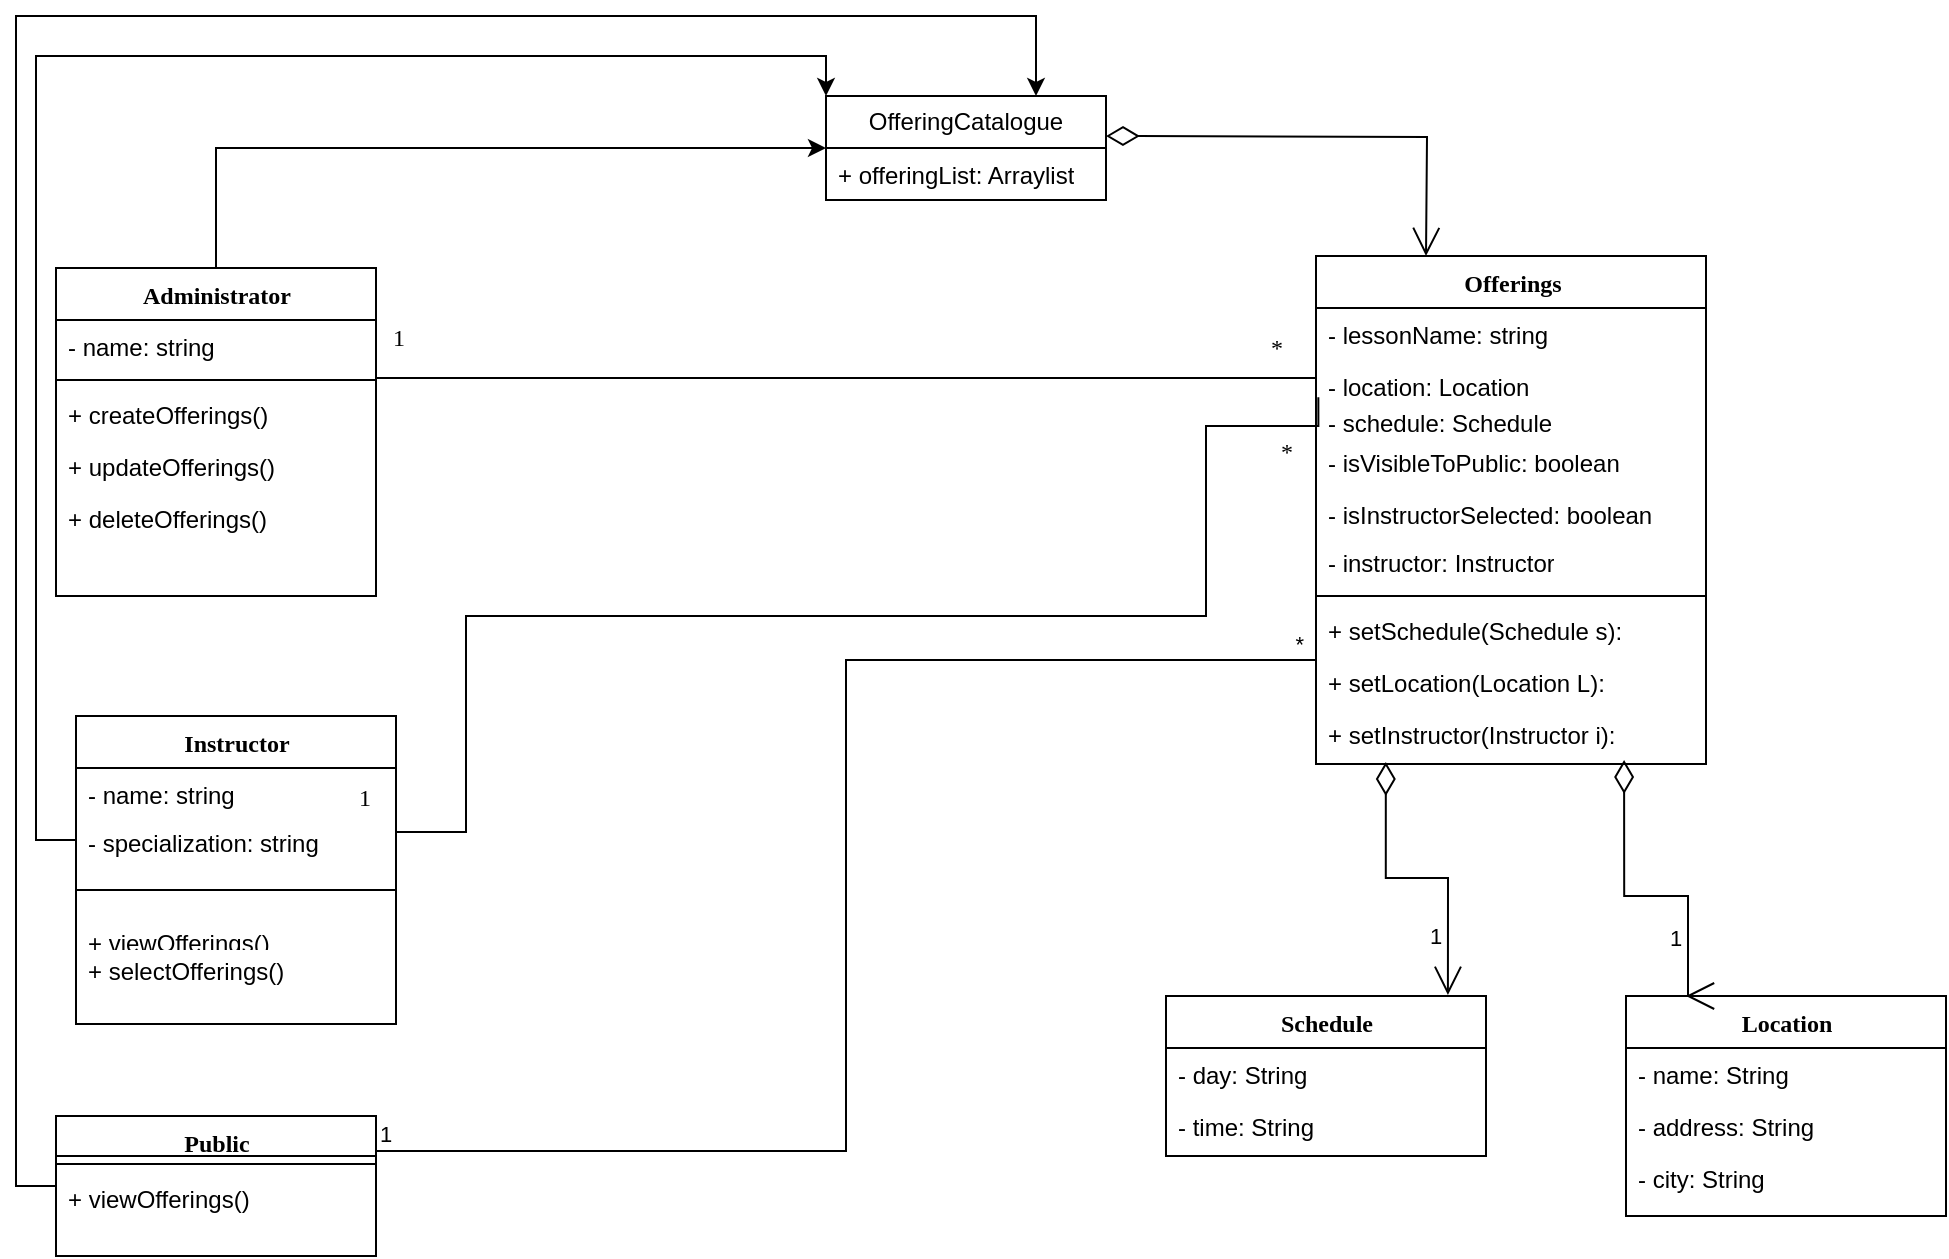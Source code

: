 <mxfile version="24.7.17">
  <diagram name="Page-1" id="6133507b-19e7-1e82-6fc7-422aa6c4b21f">
    <mxGraphModel dx="1434" dy="745" grid="1" gridSize="10" guides="1" tooltips="1" connect="1" arrows="1" fold="1" page="1" pageScale="1" pageWidth="1100" pageHeight="850" background="none" math="0" shadow="0">
      <root>
        <mxCell id="0" />
        <mxCell id="1" parent="0" />
        <mxCell id="Xn0viUcU6qRGE--6D4ZG-59" style="edgeStyle=orthogonalEdgeStyle;rounded=0;orthogonalLoop=1;jettySize=auto;html=1;exitX=0.5;exitY=0;exitDx=0;exitDy=0;entryX=0;entryY=0.5;entryDx=0;entryDy=0;" edge="1" parent="1" source="78961159f06e98e8-17" target="Xn0viUcU6qRGE--6D4ZG-53">
          <mxGeometry relative="1" as="geometry" />
        </mxCell>
        <mxCell id="78961159f06e98e8-17" value="Administrator" style="swimlane;html=1;fontStyle=1;align=center;verticalAlign=top;childLayout=stackLayout;horizontal=1;startSize=26;horizontalStack=0;resizeParent=1;resizeLast=0;collapsible=1;marginBottom=0;swimlaneFillColor=#ffffff;rounded=0;shadow=0;comic=0;labelBackgroundColor=none;strokeWidth=1;fillColor=none;fontFamily=Verdana;fontSize=12" parent="1" vertex="1">
          <mxGeometry x="35" y="136" width="160" height="164" as="geometry" />
        </mxCell>
        <mxCell id="78961159f06e98e8-23" value="- name: string" style="text;html=1;strokeColor=none;fillColor=none;align=left;verticalAlign=top;spacingLeft=4;spacingRight=4;whiteSpace=wrap;overflow=hidden;rotatable=0;points=[[0,0.5],[1,0.5]];portConstraint=eastwest;" parent="78961159f06e98e8-17" vertex="1">
          <mxGeometry y="26" width="160" height="26" as="geometry" />
        </mxCell>
        <mxCell id="78961159f06e98e8-19" value="" style="line;html=1;strokeWidth=1;fillColor=none;align=left;verticalAlign=middle;spacingTop=-1;spacingLeft=3;spacingRight=3;rotatable=0;labelPosition=right;points=[];portConstraint=eastwest;" parent="78961159f06e98e8-17" vertex="1">
          <mxGeometry y="52" width="160" height="8" as="geometry" />
        </mxCell>
        <mxCell id="78961159f06e98e8-27" value="+ createOfferings()" style="text;html=1;strokeColor=none;fillColor=none;align=left;verticalAlign=top;spacingLeft=4;spacingRight=4;whiteSpace=wrap;overflow=hidden;rotatable=0;points=[[0,0.5],[1,0.5]];portConstraint=eastwest;" parent="78961159f06e98e8-17" vertex="1">
          <mxGeometry y="60" width="160" height="26" as="geometry" />
        </mxCell>
        <mxCell id="Xn0viUcU6qRGE--6D4ZG-1" value="&lt;div&gt;+ updateOfferings()&lt;/div&gt;&lt;div&gt;&lt;br&gt;&lt;/div&gt;" style="text;html=1;strokeColor=none;fillColor=none;align=left;verticalAlign=top;spacingLeft=4;spacingRight=4;whiteSpace=wrap;overflow=hidden;rotatable=0;points=[[0,0.5],[1,0.5]];portConstraint=eastwest;" vertex="1" parent="78961159f06e98e8-17">
          <mxGeometry y="86" width="160" height="26" as="geometry" />
        </mxCell>
        <mxCell id="Xn0viUcU6qRGE--6D4ZG-2" value="&lt;div&gt;+ deleteOfferings()&lt;/div&gt;&lt;div&gt;&lt;br&gt;&lt;/div&gt;" style="text;html=1;strokeColor=none;fillColor=none;align=left;verticalAlign=top;spacingLeft=4;spacingRight=4;whiteSpace=wrap;overflow=hidden;rotatable=0;points=[[0,0.5],[1,0.5]];portConstraint=eastwest;" vertex="1" parent="78961159f06e98e8-17">
          <mxGeometry y="112" width="160" height="26" as="geometry" />
        </mxCell>
        <mxCell id="b94bc138ca980ef-8" style="edgeStyle=orthogonalEdgeStyle;rounded=0;html=1;labelBackgroundColor=none;startArrow=none;startFill=0;startSize=8;endArrow=none;endFill=0;endSize=16;fontFamily=Verdana;fontSize=12;" parent="1" source="78961159f06e98e8-43" target="78961159f06e98e8-17" edge="1">
          <mxGeometry relative="1" as="geometry">
            <Array as="points">
              <mxPoint x="565" y="191" />
              <mxPoint x="565" y="191" />
            </Array>
          </mxGeometry>
        </mxCell>
        <mxCell id="b94bc138ca980ef-15" value="*" style="text;html=1;resizable=0;points=[];align=center;verticalAlign=middle;labelBackgroundColor=#ffffff;fontSize=12;fontFamily=Verdana" parent="b94bc138ca980ef-8" vertex="1" connectable="0">
          <mxGeometry x="-0.575" y="-86" relative="1" as="geometry">
            <mxPoint x="80" y="71" as="offset" />
          </mxGeometry>
        </mxCell>
        <mxCell id="b94bc138ca980ef-16" value="1" style="text;html=1;resizable=0;points=[];align=center;verticalAlign=middle;labelBackgroundColor=#ffffff;fontSize=12;fontFamily=Verdana" parent="b94bc138ca980ef-8" vertex="1" connectable="0">
          <mxGeometry x="0.892" y="-1" relative="1" as="geometry">
            <mxPoint x="-15" y="-19" as="offset" />
          </mxGeometry>
        </mxCell>
        <mxCell id="78961159f06e98e8-43" value="Offerings" style="swimlane;html=1;fontStyle=1;align=center;verticalAlign=top;childLayout=stackLayout;horizontal=1;startSize=26;horizontalStack=0;resizeParent=1;resizeLast=0;collapsible=1;marginBottom=0;swimlaneFillColor=#ffffff;rounded=0;shadow=0;comic=0;labelBackgroundColor=none;strokeWidth=1;fillColor=none;fontFamily=Verdana;fontSize=12" parent="1" vertex="1">
          <mxGeometry x="665" y="130" width="195" height="254" as="geometry" />
        </mxCell>
        <mxCell id="78961159f06e98e8-44" value="- lessonName: string" style="text;html=1;strokeColor=none;fillColor=none;align=left;verticalAlign=top;spacingLeft=4;spacingRight=4;whiteSpace=wrap;overflow=hidden;rotatable=0;points=[[0,0.5],[1,0.5]];portConstraint=eastwest;" parent="78961159f06e98e8-43" vertex="1">
          <mxGeometry y="26" width="195" height="26" as="geometry" />
        </mxCell>
        <mxCell id="78961159f06e98e8-45" value="- location: Location" style="text;html=1;strokeColor=none;fillColor=none;align=left;verticalAlign=top;spacingLeft=4;spacingRight=4;whiteSpace=wrap;overflow=hidden;rotatable=0;points=[[0,0.5],[1,0.5]];portConstraint=eastwest;" parent="78961159f06e98e8-43" vertex="1">
          <mxGeometry y="52" width="195" height="18" as="geometry" />
        </mxCell>
        <mxCell id="Xn0viUcU6qRGE--6D4ZG-20" value="- schedule: Schedule" style="text;html=1;strokeColor=none;fillColor=none;align=left;verticalAlign=top;spacingLeft=4;spacingRight=4;whiteSpace=wrap;overflow=hidden;rotatable=0;points=[[0,0.5],[1,0.5]];portConstraint=eastwest;" vertex="1" parent="78961159f06e98e8-43">
          <mxGeometry y="70" width="195" height="20" as="geometry" />
        </mxCell>
        <mxCell id="Xn0viUcU6qRGE--6D4ZG-22" value="- isVisibleToPublic: boolean" style="text;html=1;strokeColor=none;fillColor=none;align=left;verticalAlign=top;spacingLeft=4;spacingRight=4;whiteSpace=wrap;overflow=hidden;rotatable=0;points=[[0,0.5],[1,0.5]];portConstraint=eastwest;" vertex="1" parent="78961159f06e98e8-43">
          <mxGeometry y="90" width="195" height="26" as="geometry" />
        </mxCell>
        <mxCell id="Xn0viUcU6qRGE--6D4ZG-21" value="- isInstructorSelected: boolean" style="text;html=1;strokeColor=none;fillColor=none;align=left;verticalAlign=top;spacingLeft=4;spacingRight=4;whiteSpace=wrap;overflow=hidden;rotatable=0;points=[[0,0.5],[1,0.5]];portConstraint=eastwest;" vertex="1" parent="78961159f06e98e8-43">
          <mxGeometry y="116" width="195" height="24" as="geometry" />
        </mxCell>
        <mxCell id="Xn0viUcU6qRGE--6D4ZG-26" value="- instructor: Instructor" style="text;html=1;strokeColor=none;fillColor=none;align=left;verticalAlign=top;spacingLeft=4;spacingRight=4;whiteSpace=wrap;overflow=hidden;rotatable=0;points=[[0,0.5],[1,0.5]];portConstraint=eastwest;" vertex="1" parent="78961159f06e98e8-43">
          <mxGeometry y="140" width="195" height="26" as="geometry" />
        </mxCell>
        <mxCell id="78961159f06e98e8-51" value="" style="line;html=1;strokeWidth=1;fillColor=none;align=left;verticalAlign=middle;spacingTop=-1;spacingLeft=3;spacingRight=3;rotatable=0;labelPosition=right;points=[];portConstraint=eastwest;" parent="78961159f06e98e8-43" vertex="1">
          <mxGeometry y="166" width="195" height="8" as="geometry" />
        </mxCell>
        <mxCell id="78961159f06e98e8-52" value="+ setSchedule(Schedule s): " style="text;html=1;strokeColor=none;fillColor=none;align=left;verticalAlign=top;spacingLeft=4;spacingRight=4;whiteSpace=wrap;overflow=hidden;rotatable=0;points=[[0,0.5],[1,0.5]];portConstraint=eastwest;" parent="78961159f06e98e8-43" vertex="1">
          <mxGeometry y="174" width="195" height="26" as="geometry" />
        </mxCell>
        <mxCell id="Xn0viUcU6qRGE--6D4ZG-23" value="+ setLocation(Location L): " style="text;html=1;strokeColor=none;fillColor=none;align=left;verticalAlign=top;spacingLeft=4;spacingRight=4;whiteSpace=wrap;overflow=hidden;rotatable=0;points=[[0,0.5],[1,0.5]];portConstraint=eastwest;" vertex="1" parent="78961159f06e98e8-43">
          <mxGeometry y="200" width="195" height="26" as="geometry" />
        </mxCell>
        <mxCell id="Xn0viUcU6qRGE--6D4ZG-24" value="+ setInstructor(Instructor i): " style="text;html=1;strokeColor=none;fillColor=none;align=left;verticalAlign=top;spacingLeft=4;spacingRight=4;whiteSpace=wrap;overflow=hidden;rotatable=0;points=[[0,0.5],[1,0.5]];portConstraint=eastwest;" vertex="1" parent="78961159f06e98e8-43">
          <mxGeometry y="226" width="195" height="26" as="geometry" />
        </mxCell>
        <mxCell id="Xn0viUcU6qRGE--6D4ZG-3" value="Instructor" style="swimlane;html=1;fontStyle=1;align=center;verticalAlign=top;childLayout=stackLayout;horizontal=1;startSize=26;horizontalStack=0;resizeParent=1;resizeLast=0;collapsible=1;marginBottom=0;swimlaneFillColor=#ffffff;rounded=0;shadow=0;comic=0;labelBackgroundColor=none;strokeWidth=1;fillColor=none;fontFamily=Verdana;fontSize=12" vertex="1" parent="1">
          <mxGeometry x="45" y="360" width="160" height="154" as="geometry" />
        </mxCell>
        <mxCell id="Xn0viUcU6qRGE--6D4ZG-4" value="- name: string" style="text;html=1;strokeColor=none;fillColor=none;align=left;verticalAlign=top;spacingLeft=4;spacingRight=4;whiteSpace=wrap;overflow=hidden;rotatable=0;points=[[0,0.5],[1,0.5]];portConstraint=eastwest;" vertex="1" parent="Xn0viUcU6qRGE--6D4ZG-3">
          <mxGeometry y="26" width="160" height="24" as="geometry" />
        </mxCell>
        <mxCell id="Xn0viUcU6qRGE--6D4ZG-52" value="- specialization: string" style="text;html=1;strokeColor=none;fillColor=none;align=left;verticalAlign=top;spacingLeft=4;spacingRight=4;whiteSpace=wrap;overflow=hidden;rotatable=0;points=[[0,0.5],[1,0.5]];portConstraint=eastwest;" vertex="1" parent="Xn0viUcU6qRGE--6D4ZG-3">
          <mxGeometry y="50" width="160" height="24" as="geometry" />
        </mxCell>
        <mxCell id="Xn0viUcU6qRGE--6D4ZG-5" value="" style="line;html=1;strokeWidth=1;fillColor=none;align=left;verticalAlign=middle;spacingTop=-1;spacingLeft=3;spacingRight=3;rotatable=0;labelPosition=right;points=[];portConstraint=eastwest;" vertex="1" parent="Xn0viUcU6qRGE--6D4ZG-3">
          <mxGeometry y="74" width="160" height="26" as="geometry" />
        </mxCell>
        <mxCell id="Xn0viUcU6qRGE--6D4ZG-6" value="+ viewOfferings()" style="text;html=1;strokeColor=none;fillColor=none;align=left;verticalAlign=top;spacingLeft=4;spacingRight=4;whiteSpace=wrap;overflow=hidden;rotatable=0;points=[[0,0.5],[1,0.5]];portConstraint=eastwest;" vertex="1" parent="Xn0viUcU6qRGE--6D4ZG-3">
          <mxGeometry y="100" width="160" height="14" as="geometry" />
        </mxCell>
        <mxCell id="Xn0viUcU6qRGE--6D4ZG-7" value="&lt;div&gt;+ selectOfferings()&lt;/div&gt;&lt;div&gt;&lt;br&gt;&lt;/div&gt;" style="text;html=1;strokeColor=none;fillColor=none;align=left;verticalAlign=top;spacingLeft=4;spacingRight=4;whiteSpace=wrap;overflow=hidden;rotatable=0;points=[[0,0.5],[1,0.5]];portConstraint=eastwest;" vertex="1" parent="Xn0viUcU6qRGE--6D4ZG-3">
          <mxGeometry y="114" width="160" height="26" as="geometry" />
        </mxCell>
        <mxCell id="Xn0viUcU6qRGE--6D4ZG-16" style="edgeStyle=orthogonalEdgeStyle;rounded=0;html=1;labelBackgroundColor=none;startArrow=none;startFill=0;startSize=8;endArrow=none;endFill=0;endSize=16;fontFamily=Verdana;fontSize=12;entryX=1;entryY=-0.077;entryDx=0;entryDy=0;entryPerimeter=0;exitX=0.006;exitY=1.038;exitDx=0;exitDy=0;exitPerimeter=0;" edge="1" parent="1" source="78961159f06e98e8-45" target="Xn0viUcU6qRGE--6D4ZG-6">
          <mxGeometry relative="1" as="geometry">
            <Array as="points">
              <mxPoint x="666" y="215" />
              <mxPoint x="610" y="215" />
              <mxPoint x="610" y="310" />
              <mxPoint x="240" y="310" />
              <mxPoint x="240" y="418" />
              <mxPoint x="205" y="418" />
            </Array>
            <mxPoint x="760" y="310" as="sourcePoint" />
            <mxPoint x="290" y="310" as="targetPoint" />
          </mxGeometry>
        </mxCell>
        <mxCell id="Xn0viUcU6qRGE--6D4ZG-17" value="*" style="text;html=1;resizable=0;points=[];align=center;verticalAlign=middle;labelBackgroundColor=#ffffff;fontSize=12;fontFamily=Verdana" vertex="1" connectable="0" parent="Xn0viUcU6qRGE--6D4ZG-16">
          <mxGeometry x="-0.575" y="-86" relative="1" as="geometry">
            <mxPoint x="126" y="-70" as="offset" />
          </mxGeometry>
        </mxCell>
        <mxCell id="Xn0viUcU6qRGE--6D4ZG-18" value="1" style="text;html=1;resizable=0;points=[];align=center;verticalAlign=middle;labelBackgroundColor=#ffffff;fontSize=12;fontFamily=Verdana" vertex="1" connectable="0" parent="Xn0viUcU6qRGE--6D4ZG-16">
          <mxGeometry x="0.892" y="-1" relative="1" as="geometry">
            <mxPoint x="-15" y="-19" as="offset" />
          </mxGeometry>
        </mxCell>
        <mxCell id="Xn0viUcU6qRGE--6D4ZG-61" style="edgeStyle=orthogonalEdgeStyle;rounded=0;orthogonalLoop=1;jettySize=auto;html=1;exitX=0;exitY=0.5;exitDx=0;exitDy=0;entryX=0.75;entryY=0;entryDx=0;entryDy=0;" edge="1" parent="1" source="Xn0viUcU6qRGE--6D4ZG-28" target="Xn0viUcU6qRGE--6D4ZG-53">
          <mxGeometry relative="1" as="geometry">
            <Array as="points">
              <mxPoint x="15" y="595" />
              <mxPoint x="15" y="10" />
              <mxPoint x="525" y="10" />
            </Array>
          </mxGeometry>
        </mxCell>
        <mxCell id="Xn0viUcU6qRGE--6D4ZG-28" value="Public" style="swimlane;html=1;fontStyle=1;align=center;verticalAlign=top;childLayout=stackLayout;horizontal=1;startSize=20;horizontalStack=0;resizeParent=1;resizeLast=0;collapsible=1;marginBottom=0;swimlaneFillColor=#ffffff;rounded=0;shadow=0;comic=0;labelBackgroundColor=none;strokeWidth=1;fillColor=none;fontFamily=Verdana;fontSize=12" vertex="1" parent="1">
          <mxGeometry x="35" y="560" width="160" height="70" as="geometry" />
        </mxCell>
        <mxCell id="Xn0viUcU6qRGE--6D4ZG-30" value="" style="line;html=1;strokeWidth=1;fillColor=none;align=left;verticalAlign=middle;spacingTop=-1;spacingLeft=3;spacingRight=3;rotatable=0;labelPosition=right;points=[];portConstraint=eastwest;" vertex="1" parent="Xn0viUcU6qRGE--6D4ZG-28">
          <mxGeometry y="20" width="160" height="8" as="geometry" />
        </mxCell>
        <mxCell id="Xn0viUcU6qRGE--6D4ZG-31" value="+ viewOfferings()" style="text;html=1;strokeColor=none;fillColor=none;align=left;verticalAlign=top;spacingLeft=4;spacingRight=4;whiteSpace=wrap;overflow=hidden;rotatable=0;points=[[0,0.5],[1,0.5]];portConstraint=eastwest;" vertex="1" parent="Xn0viUcU6qRGE--6D4ZG-28">
          <mxGeometry y="28" width="160" height="32" as="geometry" />
        </mxCell>
        <mxCell id="Xn0viUcU6qRGE--6D4ZG-39" value="Schedule" style="swimlane;html=1;fontStyle=1;align=center;verticalAlign=top;childLayout=stackLayout;horizontal=1;startSize=26;horizontalStack=0;resizeParent=1;resizeLast=0;collapsible=1;marginBottom=0;swimlaneFillColor=#ffffff;rounded=0;shadow=0;comic=0;labelBackgroundColor=none;strokeWidth=1;fillColor=none;fontFamily=Verdana;fontSize=12" vertex="1" parent="1">
          <mxGeometry x="590" y="500" width="160" height="80" as="geometry" />
        </mxCell>
        <mxCell id="Xn0viUcU6qRGE--6D4ZG-40" value="- day: String" style="text;html=1;strokeColor=none;fillColor=none;align=left;verticalAlign=top;spacingLeft=4;spacingRight=4;whiteSpace=wrap;overflow=hidden;rotatable=0;points=[[0,0.5],[1,0.5]];portConstraint=eastwest;" vertex="1" parent="Xn0viUcU6qRGE--6D4ZG-39">
          <mxGeometry y="26" width="160" height="26" as="geometry" />
        </mxCell>
        <mxCell id="Xn0viUcU6qRGE--6D4ZG-44" value="- time: String" style="text;html=1;strokeColor=none;fillColor=none;align=left;verticalAlign=top;spacingLeft=4;spacingRight=4;whiteSpace=wrap;overflow=hidden;rotatable=0;points=[[0,0.5],[1,0.5]];portConstraint=eastwest;" vertex="1" parent="Xn0viUcU6qRGE--6D4ZG-39">
          <mxGeometry y="52" width="160" height="26" as="geometry" />
        </mxCell>
        <mxCell id="Xn0viUcU6qRGE--6D4ZG-45" value="1" style="endArrow=open;html=1;endSize=12;startArrow=diamondThin;startSize=14;startFill=0;edgeStyle=orthogonalEdgeStyle;align=left;verticalAlign=bottom;rounded=0;entryX=0.881;entryY=-0.007;entryDx=0;entryDy=0;entryPerimeter=0;exitX=0.179;exitY=1.038;exitDx=0;exitDy=0;exitPerimeter=0;" edge="1" parent="1" source="Xn0viUcU6qRGE--6D4ZG-24" target="Xn0viUcU6qRGE--6D4ZG-39">
          <mxGeometry x="0.725" y="-11" relative="1" as="geometry">
            <mxPoint x="701" y="390" as="sourcePoint" />
            <mxPoint x="860" y="430" as="targetPoint" />
            <mxPoint as="offset" />
          </mxGeometry>
        </mxCell>
        <mxCell id="Xn0viUcU6qRGE--6D4ZG-46" value="Location" style="swimlane;html=1;fontStyle=1;align=center;verticalAlign=top;childLayout=stackLayout;horizontal=1;startSize=26;horizontalStack=0;resizeParent=1;resizeLast=0;collapsible=1;marginBottom=0;swimlaneFillColor=#ffffff;rounded=0;shadow=0;comic=0;labelBackgroundColor=none;strokeWidth=1;fillColor=none;fontFamily=Verdana;fontSize=12" vertex="1" parent="1">
          <mxGeometry x="820" y="500" width="160" height="110" as="geometry" />
        </mxCell>
        <mxCell id="Xn0viUcU6qRGE--6D4ZG-47" value="- name: String" style="text;html=1;strokeColor=none;fillColor=none;align=left;verticalAlign=top;spacingLeft=4;spacingRight=4;whiteSpace=wrap;overflow=hidden;rotatable=0;points=[[0,0.5],[1,0.5]];portConstraint=eastwest;" vertex="1" parent="Xn0viUcU6qRGE--6D4ZG-46">
          <mxGeometry y="26" width="160" height="26" as="geometry" />
        </mxCell>
        <mxCell id="Xn0viUcU6qRGE--6D4ZG-50" value="- address: String" style="text;html=1;strokeColor=none;fillColor=none;align=left;verticalAlign=top;spacingLeft=4;spacingRight=4;whiteSpace=wrap;overflow=hidden;rotatable=0;points=[[0,0.5],[1,0.5]];portConstraint=eastwest;" vertex="1" parent="Xn0viUcU6qRGE--6D4ZG-46">
          <mxGeometry y="52" width="160" height="26" as="geometry" />
        </mxCell>
        <mxCell id="Xn0viUcU6qRGE--6D4ZG-51" value="- city: String" style="text;html=1;strokeColor=none;fillColor=none;align=left;verticalAlign=top;spacingLeft=4;spacingRight=4;whiteSpace=wrap;overflow=hidden;rotatable=0;points=[[0,0.5],[1,0.5]];portConstraint=eastwest;" vertex="1" parent="Xn0viUcU6qRGE--6D4ZG-46">
          <mxGeometry y="78" width="160" height="26" as="geometry" />
        </mxCell>
        <mxCell id="Xn0viUcU6qRGE--6D4ZG-49" value="1" style="endArrow=open;html=1;endSize=12;startArrow=diamondThin;startSize=14;startFill=0;edgeStyle=orthogonalEdgeStyle;align=left;verticalAlign=bottom;rounded=0;entryX=0.881;entryY=-0.007;entryDx=0;entryDy=0;entryPerimeter=0;exitX=0.79;exitY=1;exitDx=0;exitDy=0;exitPerimeter=0;" edge="1" parent="1" source="Xn0viUcU6qRGE--6D4ZG-24">
          <mxGeometry x="0.725" y="-11" relative="1" as="geometry">
            <mxPoint x="820" y="391" as="sourcePoint" />
            <mxPoint x="850" y="500" as="targetPoint" />
            <mxPoint as="offset" />
            <Array as="points">
              <mxPoint x="819" y="450" />
              <mxPoint x="851" y="450" />
            </Array>
          </mxGeometry>
        </mxCell>
        <mxCell id="Xn0viUcU6qRGE--6D4ZG-53" value="OfferingCatalogue" style="swimlane;fontStyle=0;childLayout=stackLayout;horizontal=1;startSize=26;fillColor=none;horizontalStack=0;resizeParent=1;resizeParentMax=0;resizeLast=0;collapsible=1;marginBottom=0;whiteSpace=wrap;html=1;" vertex="1" parent="1">
          <mxGeometry x="420" y="50" width="140" height="52" as="geometry" />
        </mxCell>
        <mxCell id="Xn0viUcU6qRGE--6D4ZG-54" value="+ offeringList: Arraylist" style="text;strokeColor=none;fillColor=none;align=left;verticalAlign=top;spacingLeft=4;spacingRight=4;overflow=hidden;rotatable=0;points=[[0,0.5],[1,0.5]];portConstraint=eastwest;whiteSpace=wrap;html=1;" vertex="1" parent="Xn0viUcU6qRGE--6D4ZG-53">
          <mxGeometry y="26" width="140" height="26" as="geometry" />
        </mxCell>
        <mxCell id="Xn0viUcU6qRGE--6D4ZG-58" value="" style="endArrow=open;html=1;endSize=12;startArrow=diamondThin;startSize=14;startFill=0;edgeStyle=orthogonalEdgeStyle;align=left;verticalAlign=bottom;rounded=0;" edge="1" parent="1">
          <mxGeometry x="-1" y="3" relative="1" as="geometry">
            <mxPoint x="560" y="70" as="sourcePoint" />
            <mxPoint x="720" y="130" as="targetPoint" />
          </mxGeometry>
        </mxCell>
        <mxCell id="Xn0viUcU6qRGE--6D4ZG-60" style="edgeStyle=orthogonalEdgeStyle;rounded=0;orthogonalLoop=1;jettySize=auto;html=1;exitX=0;exitY=0.5;exitDx=0;exitDy=0;entryX=0;entryY=0;entryDx=0;entryDy=0;" edge="1" parent="1" source="Xn0viUcU6qRGE--6D4ZG-52" target="Xn0viUcU6qRGE--6D4ZG-53">
          <mxGeometry relative="1" as="geometry" />
        </mxCell>
        <mxCell id="Xn0viUcU6qRGE--6D4ZG-67" value="" style="endArrow=none;html=1;edgeStyle=orthogonalEdgeStyle;rounded=0;exitX=1;exitY=0.25;exitDx=0;exitDy=0;entryX=0;entryY=0.077;entryDx=0;entryDy=0;entryPerimeter=0;" edge="1" parent="1" source="Xn0viUcU6qRGE--6D4ZG-28" target="Xn0viUcU6qRGE--6D4ZG-23">
          <mxGeometry relative="1" as="geometry">
            <mxPoint x="370" y="390" as="sourcePoint" />
            <mxPoint x="530" y="390" as="targetPoint" />
          </mxGeometry>
        </mxCell>
        <mxCell id="Xn0viUcU6qRGE--6D4ZG-68" value="1" style="edgeLabel;resizable=0;html=1;align=left;verticalAlign=bottom;" connectable="0" vertex="1" parent="Xn0viUcU6qRGE--6D4ZG-67">
          <mxGeometry x="-1" relative="1" as="geometry" />
        </mxCell>
        <mxCell id="Xn0viUcU6qRGE--6D4ZG-69" value="*" style="edgeLabel;resizable=0;html=1;align=right;verticalAlign=bottom;" connectable="0" vertex="1" parent="Xn0viUcU6qRGE--6D4ZG-67">
          <mxGeometry x="1" relative="1" as="geometry">
            <mxPoint x="-5" as="offset" />
          </mxGeometry>
        </mxCell>
      </root>
    </mxGraphModel>
  </diagram>
</mxfile>
